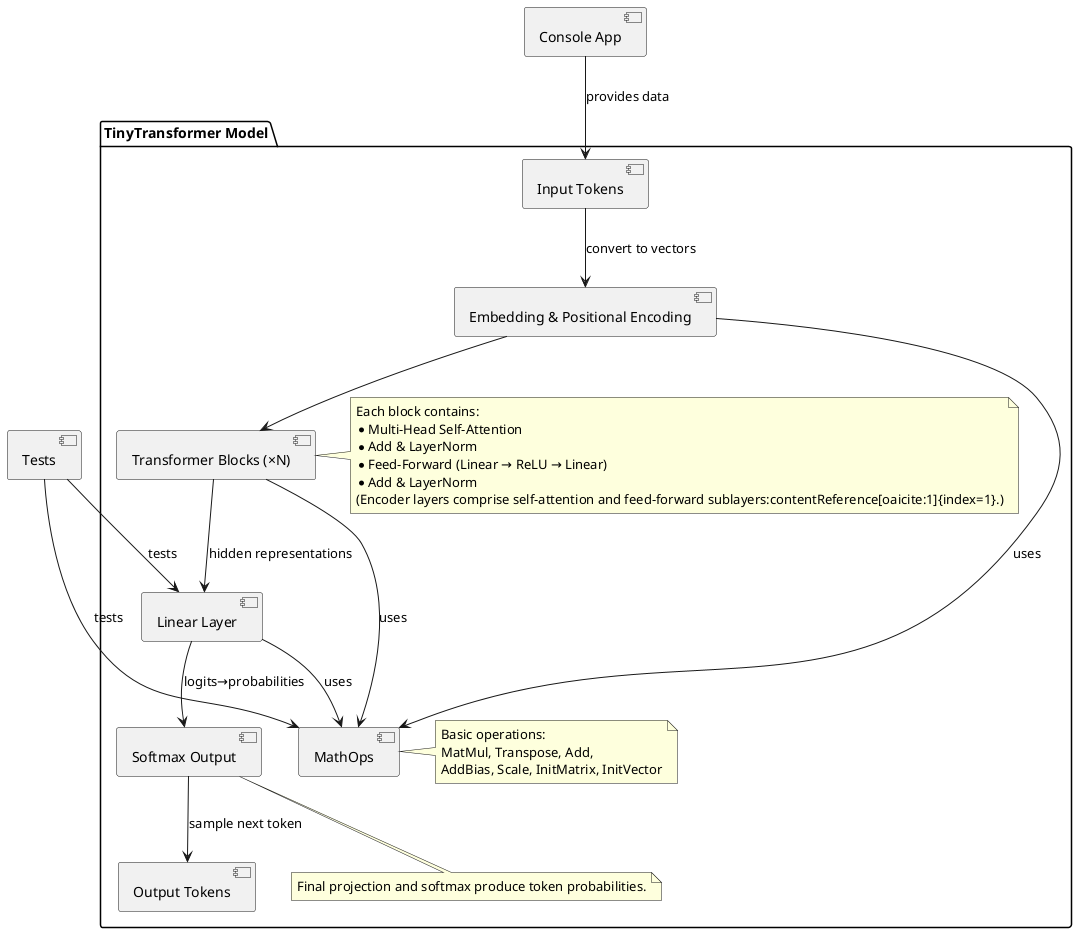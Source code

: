 ﻿@startuml
package "TinyTransformer Model" {
  [Input Tokens] --> [Embedding & Positional Encoding] : convert to vectors
  [Embedding & Positional Encoding] --> [Transformer Blocks (×N)]
  [Transformer Blocks (×N)] --> [Linear Layer] : hidden representations
  [Linear Layer] --> [Softmax Output] : logits→probabilities
  [Softmax Output] --> [Output Tokens] : sample next token

  [Transformer Blocks (×N)] --> [MathOps] : uses
  [Linear Layer] --> [MathOps] : uses
  [Embedding & Positional Encoding] --> [MathOps] : uses

  note right of [Transformer Blocks (×N)]
    Each block contains:
    * Multi‑Head Self‑Attention
    * Add & LayerNorm
    * Feed‑Forward (Linear → ReLU → Linear)
    * Add & LayerNorm
    (Encoder layers comprise self‑attention and feed‑forward sublayers:contentReference[oaicite:1]{index=1}.)
  end note

  note right of [MathOps]
    Basic operations:
    MatMul, Transpose, Add,
    AddBias, Scale, InitMatrix, InitVector
  end note

  note bottom of [Softmax Output]
    Final projection and softmax produce token probabilities.
  end note
}

[Console App] --> [Input Tokens] : provides data
[Tests] --> [MathOps] : tests
[Tests] --> [Linear Layer] : tests
@enduml
